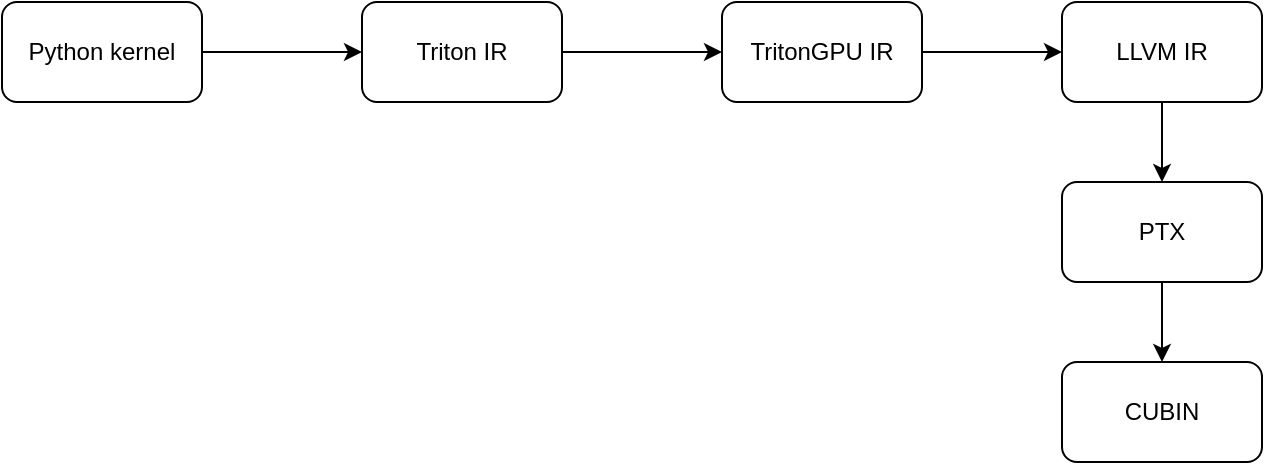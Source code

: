 <mxfile version="20.6.0" type="github"><diagram id="E8vukdnMMbUyhClpUfTw" name="第 1 页"><mxGraphModel dx="1298" dy="752" grid="1" gridSize="10" guides="1" tooltips="1" connect="1" arrows="1" fold="1" page="1" pageScale="1" pageWidth="827" pageHeight="1169" math="0" shadow="0"><root><mxCell id="0"/><mxCell id="1" parent="0"/><mxCell id="fGobJS1pri8Xf5XPc38N-7" value="" style="edgeStyle=orthogonalEdgeStyle;rounded=0;orthogonalLoop=1;jettySize=auto;html=1;" edge="1" parent="1" source="fGobJS1pri8Xf5XPc38N-1" target="fGobJS1pri8Xf5XPc38N-2"><mxGeometry relative="1" as="geometry"/></mxCell><mxCell id="fGobJS1pri8Xf5XPc38N-1" value="Python kernel" style="rounded=1;whiteSpace=wrap;html=1;" vertex="1" parent="1"><mxGeometry x="70" y="280" width="100" height="50" as="geometry"/></mxCell><mxCell id="fGobJS1pri8Xf5XPc38N-8" value="" style="edgeStyle=orthogonalEdgeStyle;rounded=0;orthogonalLoop=1;jettySize=auto;html=1;" edge="1" parent="1" source="fGobJS1pri8Xf5XPc38N-2" target="fGobJS1pri8Xf5XPc38N-3"><mxGeometry relative="1" as="geometry"/></mxCell><mxCell id="fGobJS1pri8Xf5XPc38N-2" value="Triton IR" style="rounded=1;whiteSpace=wrap;html=1;" vertex="1" parent="1"><mxGeometry x="250" y="280" width="100" height="50" as="geometry"/></mxCell><mxCell id="fGobJS1pri8Xf5XPc38N-9" value="" style="edgeStyle=orthogonalEdgeStyle;rounded=0;orthogonalLoop=1;jettySize=auto;html=1;" edge="1" parent="1" source="fGobJS1pri8Xf5XPc38N-3" target="fGobJS1pri8Xf5XPc38N-4"><mxGeometry relative="1" as="geometry"/></mxCell><mxCell id="fGobJS1pri8Xf5XPc38N-3" value="TritonGPU IR" style="rounded=1;whiteSpace=wrap;html=1;" vertex="1" parent="1"><mxGeometry x="430" y="280" width="100" height="50" as="geometry"/></mxCell><mxCell id="fGobJS1pri8Xf5XPc38N-10" value="" style="edgeStyle=orthogonalEdgeStyle;rounded=0;orthogonalLoop=1;jettySize=auto;html=1;" edge="1" parent="1" source="fGobJS1pri8Xf5XPc38N-4" target="fGobJS1pri8Xf5XPc38N-5"><mxGeometry relative="1" as="geometry"/></mxCell><mxCell id="fGobJS1pri8Xf5XPc38N-4" value="LLVM IR" style="rounded=1;whiteSpace=wrap;html=1;" vertex="1" parent="1"><mxGeometry x="600" y="280" width="100" height="50" as="geometry"/></mxCell><mxCell id="fGobJS1pri8Xf5XPc38N-11" value="" style="edgeStyle=orthogonalEdgeStyle;rounded=0;orthogonalLoop=1;jettySize=auto;html=1;" edge="1" parent="1" source="fGobJS1pri8Xf5XPc38N-5" target="fGobJS1pri8Xf5XPc38N-6"><mxGeometry relative="1" as="geometry"/></mxCell><mxCell id="fGobJS1pri8Xf5XPc38N-5" value="PTX" style="rounded=1;whiteSpace=wrap;html=1;" vertex="1" parent="1"><mxGeometry x="600" y="370" width="100" height="50" as="geometry"/></mxCell><mxCell id="fGobJS1pri8Xf5XPc38N-6" value="CUBIN" style="rounded=1;whiteSpace=wrap;html=1;" vertex="1" parent="1"><mxGeometry x="600" y="460" width="100" height="50" as="geometry"/></mxCell></root></mxGraphModel></diagram></mxfile>